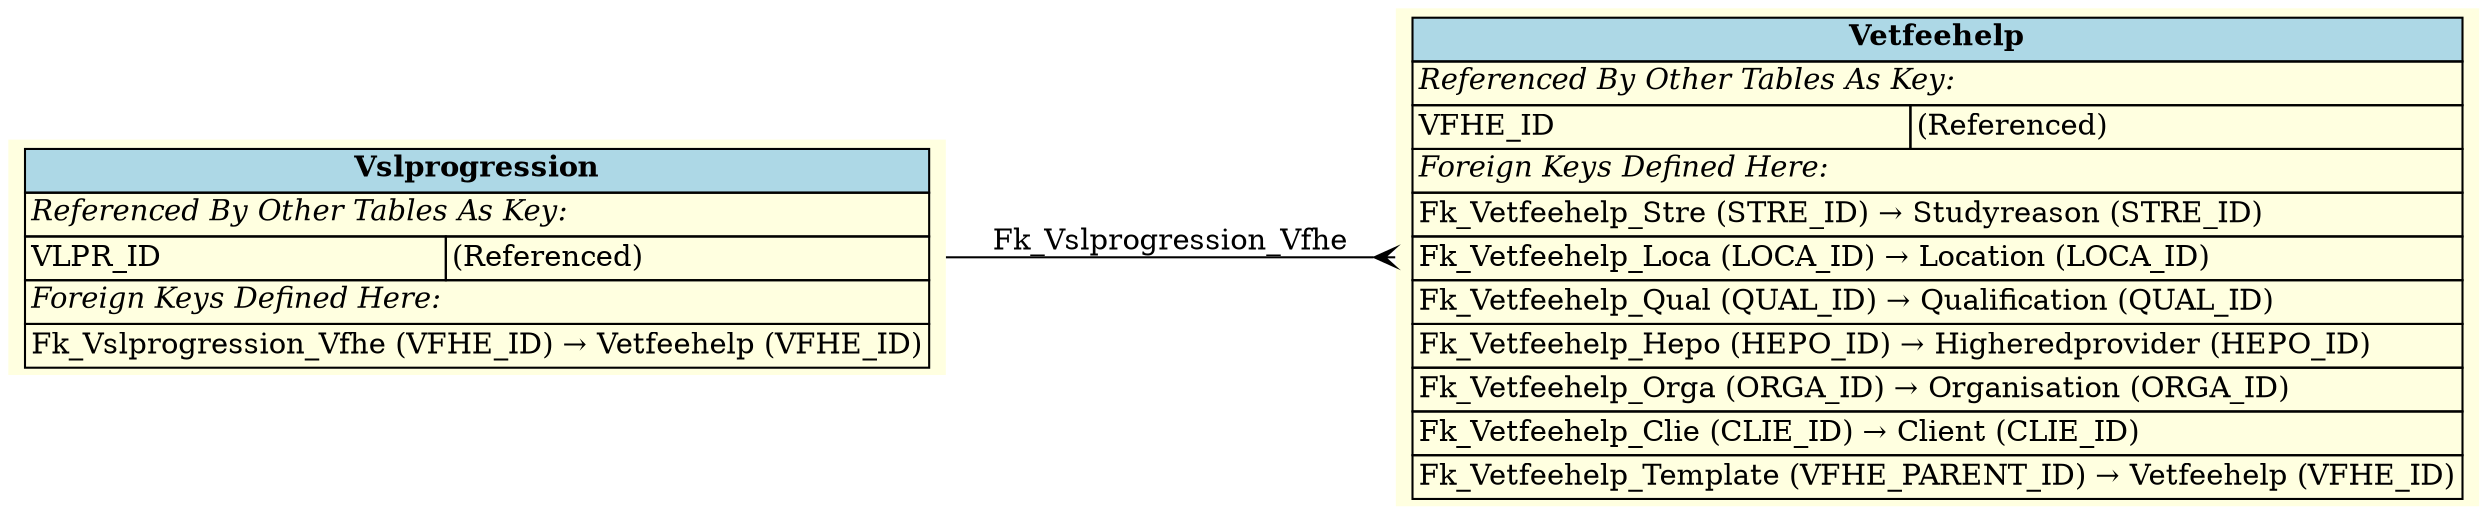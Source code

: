 digraph ERD {
  rankdir=LR;
  node [shape=plaintext, style=filled, fillcolor=lightyellow];
  edge [arrowhead=crow, arrowtail=none, dir=both, labelfontsize=10];

  "Vslprogression" [
    label=<
    <TABLE BORDER="0" CELLBORDER="1" CELLSPACING="0" BGCOLOR="lightyellow">
      <TR><TD COLSPAN="2" BGCOLOR="lightblue"><B>Vslprogression</B></TD></TR>
      <TR><TD COLSPAN="2" ALIGN="LEFT"><I>Referenced By Other Tables As Key:</I></TD></TR>
      <TR><TD ALIGN="LEFT">VLPR_ID</TD><TD ALIGN="LEFT">(Referenced)</TD></TR>
      <TR><TD COLSPAN="2" ALIGN="LEFT"><I>Foreign Keys Defined Here:</I></TD></TR>
      <TR><TD ALIGN="LEFT" COLSPAN="2">Fk_Vslprogression_Vfhe (VFHE_ID) &rarr; Vetfeehelp (VFHE_ID)</TD></TR>
    </TABLE>
    >
  ];

  "Vetfeehelp" [
    label=<
    <TABLE BORDER="0" CELLBORDER="1" CELLSPACING="0" BGCOLOR="lightyellow">
      <TR><TD COLSPAN="2" BGCOLOR="lightblue"><B>Vetfeehelp</B></TD></TR>
      <TR><TD COLSPAN="2" ALIGN="LEFT"><I>Referenced By Other Tables As Key:</I></TD></TR>
      <TR><TD ALIGN="LEFT">VFHE_ID</TD><TD ALIGN="LEFT">(Referenced)</TD></TR>
      <TR><TD COLSPAN="2" ALIGN="LEFT"><I>Foreign Keys Defined Here:</I></TD></TR>
      <TR><TD ALIGN="LEFT" COLSPAN="2">Fk_Vetfeehelp_Stre (STRE_ID) &rarr; Studyreason (STRE_ID)</TD></TR>
      <TR><TD ALIGN="LEFT" COLSPAN="2">Fk_Vetfeehelp_Loca (LOCA_ID) &rarr; Location (LOCA_ID)</TD></TR>
      <TR><TD ALIGN="LEFT" COLSPAN="2">Fk_Vetfeehelp_Qual (QUAL_ID) &rarr; Qualification (QUAL_ID)</TD></TR>
      <TR><TD ALIGN="LEFT" COLSPAN="2">Fk_Vetfeehelp_Hepo (HEPO_ID) &rarr; Higheredprovider (HEPO_ID)</TD></TR>
      <TR><TD ALIGN="LEFT" COLSPAN="2">Fk_Vetfeehelp_Orga (ORGA_ID) &rarr; Organisation (ORGA_ID)</TD></TR>
      <TR><TD ALIGN="LEFT" COLSPAN="2">Fk_Vetfeehelp_Clie (CLIE_ID) &rarr; Client (CLIE_ID)</TD></TR>
      <TR><TD ALIGN="LEFT" COLSPAN="2">Fk_Vetfeehelp_Template (VFHE_PARENT_ID) &rarr; Vetfeehelp (VFHE_ID)</TD></TR>
    </TABLE>
    >
  ];

  "Vslprogression" -> "Vetfeehelp" [label=" Fk_Vslprogression_Vfhe "];
}

